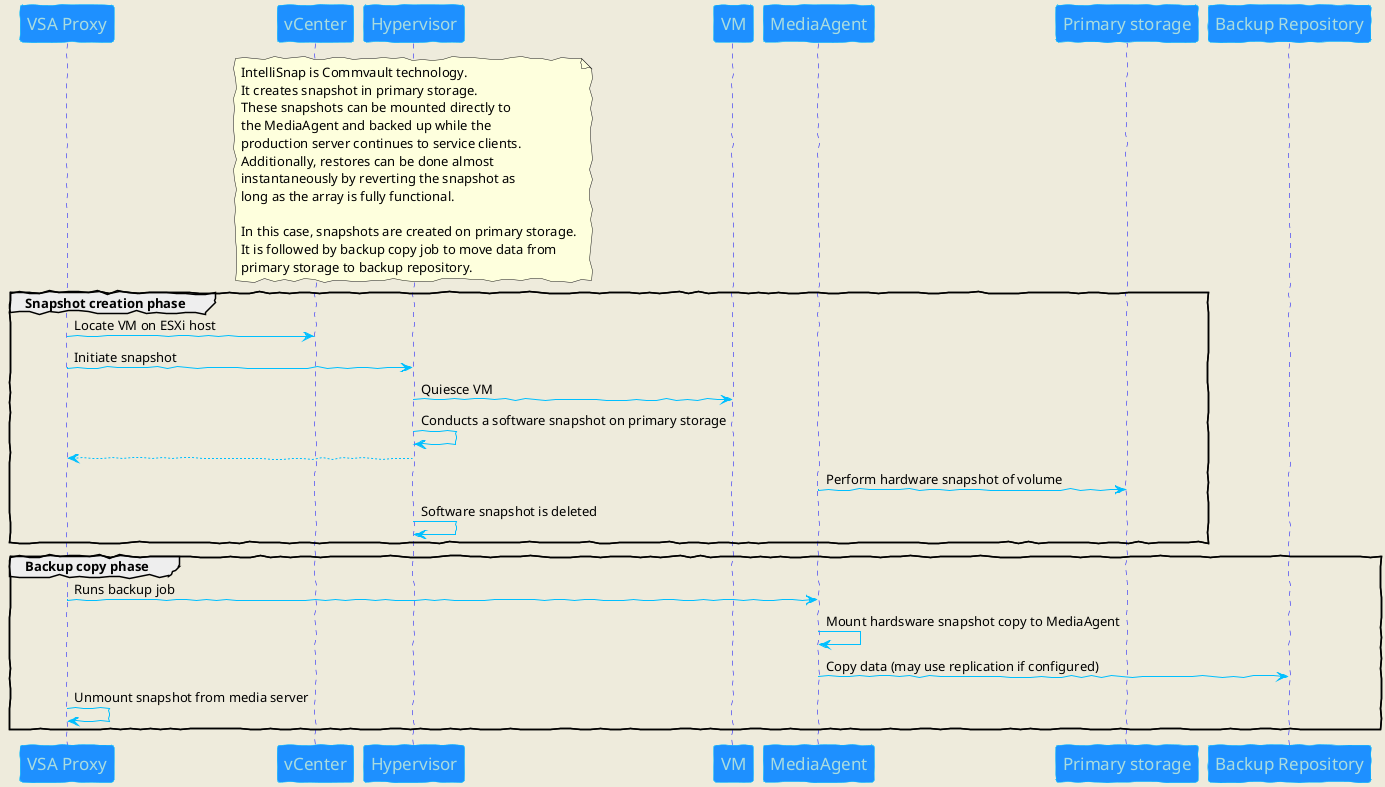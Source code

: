 @startuml

@startuml
skinparam backgroundColor #EEEBDC
skinparam handwritten true

skinparam sequence {
	ArrowColor DeepSkyBlue
	ActorBorderColor DeepSkyBlue
	LifeLineBorderColor blue
	LifeLineBackgroundColor #A9DCDF

	ParticipantBorderColor DeepSkyBlue
	ParticipantBackgroundColor DodgerBlue
	ParticipantFontName Impact
	ParticipantFontSize 17
	ParticipantFontColor #A9DCDF

	ActorBackgroundColor aqua
	ActorFontColor DeepSkyBlue
	ActorFontSize 17
	ActorFontName Aapex
}

participant "VSA Proxy"
participant vCenter
participant Hypervisor
participant VM
participant MediaAgent

note over Hypervisor
    IntelliSnap is Commvault technology.
    It creates snapshot in primary storage.
    These snapshots can be mounted directly to
    the MediaAgent and backed up while the
    production server continues to service clients.
    Additionally, restores can be done almost
    instantaneously by reverting the snapshot as
    long as the array is fully functional.

    In this case, snapshots are created on primary storage.
    It is followed by backup copy job to move data from
    primary storage to backup repository.
end note

group Snapshot creation phase
    "VSA Proxy" -> vCenter: Locate VM on ESXi host
    "VSA Proxy" -> Hypervisor: Initiate snapshot
    Hypervisor -> VM: Quiesce VM
    Hypervisor -> Hypervisor: Conducts a software snapshot on primary storage
    Hypervisor --> "VSA Proxy":
    MediaAgent -> "Primary storage": Perform hardware snapshot of volume
    Hypervisor -> Hypervisor: Software snapshot is deleted
end group

group Backup copy phase
    "VSA Proxy" -> MediaAgent: Runs backup job
    MediaAgent -> MediaAgent: Mount hardsware snapshot copy to MediaAgent
    MediaAgent -> "Backup Repository": Copy data (may use replication if configured)
    "VSA Proxy" -> "VSA Proxy": Unmount snapshot from media server
end group


@enduml